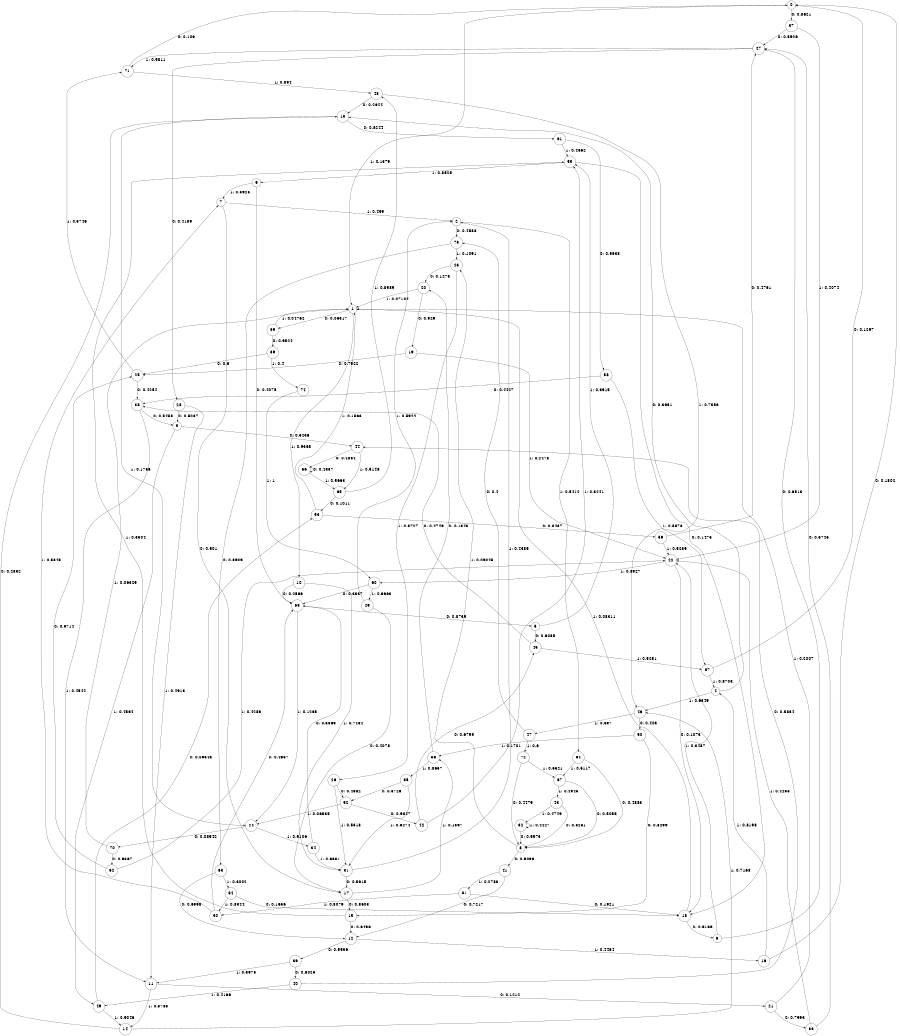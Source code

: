 digraph "ch23randomL8" {
size = "6,8.5";
ratio = "fill";
node [shape = circle];
node [fontsize = 24];
edge [fontsize = 24];
0 -> 37 [label = "0: 0.8621   "];
0 -> 1 [label = "1: 0.1379   "];
1 -> 69 [label = "0: 0.06317  "];
1 -> 10 [label = "1: 0.9368   "];
2 -> 73 [label = "0: 0.4588   "];
2 -> 64 [label = "1: 0.5412   "];
3 -> 44 [label = "0: 0.5436   "];
3 -> 49 [label = "1: 0.4564   "];
4 -> 13 [label = "0: 0.3651   "];
4 -> 46 [label = "1: 0.6349   "];
5 -> 45 [label = "0: 0.6085   "];
5 -> 55 [label = "1: 0.3915   "];
6 -> 27 [label = "0: 0.6513   "];
6 -> 22 [label = "1: 0.3487   "];
7 -> 17 [label = "0: 0.501    "];
7 -> 2 [label = "1: 0.499    "];
8 -> 41 [label = "0: 0.9096   "];
8 -> 23 [label = "1: 0.09045  "];
9 -> 68 [label = "0: 0.4075   "];
9 -> 7 [label = "1: 0.5925   "];
10 -> 68 [label = "0: 0.2566   "];
10 -> 31 [label = "1: 0.7434   "];
11 -> 21 [label = "0: 0.1212   "];
11 -> 14 [label = "1: 0.8788   "];
12 -> 36 [label = "0: 0.5536   "];
12 -> 16 [label = "1: 0.4464   "];
13 -> 61 [label = "0: 0.8244   "];
13 -> 24 [label = "1: 0.1756   "];
14 -> 13 [label = "0: 0.2832   "];
14 -> 46 [label = "1: 0.7168   "];
15 -> 12 [label = "0: 0.6496   "];
15 -> 55 [label = "1: 0.3504   "];
16 -> 0 [label = "0: 0.1802   "];
16 -> 4 [label = "1: 0.8198   "];
17 -> 15 [label = "0: 0.8603   "];
17 -> 56 [label = "1: 0.1397   "];
18 -> 6 [label = "0: 0.9169   "];
18 -> 1 [label = "1: 0.08311  "];
19 -> 25 [label = "0: 0.7522   "];
19 -> 22 [label = "1: 0.2478   "];
20 -> 19 [label = "0: 0.929    "];
20 -> 1 [label = "1: 0.07104  "];
21 -> 33 [label = "0: 0.7993   "];
21 -> 1 [label = "1: 0.2007   "];
22 -> 18 [label = "0: 0.1073   "];
22 -> 60 [label = "1: 0.8927   "];
23 -> 20 [label = "0: 0.1273   "];
23 -> 26 [label = "1: 0.8727   "];
24 -> 70 [label = "0: 0.08942  "];
24 -> 34 [label = "1: 0.9106   "];
25 -> 38 [label = "0: 0.4254   "];
25 -> 71 [label = "1: 0.5746   "];
26 -> 52 [label = "0: 0.4682   "];
26 -> 31 [label = "1: 0.5318   "];
27 -> 28 [label = "0: 0.4189   "];
27 -> 71 [label = "1: 0.5811   "];
28 -> 3 [label = "0: 0.5087   "];
28 -> 11 [label = "1: 0.4913   "];
29 -> 17 [label = "0: 0.4078   "];
29 -> 2 [label = "1: 0.5922   "];
30 -> 68 [label = "0: 0.4657   "];
30 -> 7 [label = "1: 0.5343   "];
31 -> 17 [label = "0: 0.5615   "];
31 -> 2 [label = "1: 0.4385   "];
32 -> 8 [label = "0: 0.5573   "];
32 -> 32 [label = "1: 0.4427   "];
33 -> 27 [label = "0: 0.5745   "];
33 -> 22 [label = "1: 0.4255   "];
34 -> 68 [label = "0: 0.3369   "];
34 -> 31 [label = "1: 0.6631   "];
35 -> 52 [label = "0: 0.3726   "];
35 -> 31 [label = "1: 0.6274   "];
36 -> 40 [label = "0: 0.6025   "];
36 -> 11 [label = "1: 0.3975   "];
37 -> 27 [label = "0: 0.5926   "];
37 -> 22 [label = "1: 0.4074   "];
38 -> 3 [label = "0: 0.5458   "];
38 -> 11 [label = "1: 0.4542   "];
39 -> 25 [label = "0: 0.6      "];
39 -> 74 [label = "1: 0.4      "];
40 -> 44 [label = "0: 0.5834   "];
40 -> 49 [label = "1: 0.4166   "];
41 -> 12 [label = "0: 0.7217   "];
41 -> 51 [label = "1: 0.2783   "];
42 -> 45 [label = "0: 0.6759   "];
42 -> 55 [label = "1: 0.3241   "];
43 -> 8 [label = "0: 0.5251   "];
43 -> 32 [label = "1: 0.4749   "];
44 -> 66 [label = "0: 0.4854   "];
44 -> 65 [label = "1: 0.5146   "];
45 -> 38 [label = "0: 0.4749   "];
45 -> 57 [label = "1: 0.5251   "];
46 -> 50 [label = "0: 0.403    "];
46 -> 47 [label = "1: 0.597    "];
47 -> 73 [label = "0: 0.4      "];
47 -> 72 [label = "1: 0.6      "];
48 -> 13 [label = "0: 0.2644   "];
48 -> 46 [label = "1: 0.7356   "];
49 -> 53 [label = "0: 0.09543  "];
49 -> 14 [label = "1: 0.9046   "];
50 -> 15 [label = "0: 0.8299   "];
50 -> 56 [label = "1: 0.1701   "];
51 -> 18 [label = "0: 0.1921   "];
51 -> 30 [label = "1: 0.8079   "];
52 -> 42 [label = "0: 0.9347   "];
52 -> 24 [label = "1: 0.06535  "];
53 -> 59 [label = "0: 0.8437   "];
53 -> 1 [label = "1: 0.1563   "];
54 -> 18 [label = "0: 0.1656   "];
54 -> 30 [label = "1: 0.8344   "];
55 -> 18 [label = "0: 0.1475   "];
55 -> 9 [label = "1: 0.8525   "];
56 -> 20 [label = "0: 0.1343   "];
56 -> 35 [label = "1: 0.8657   "];
57 -> 0 [label = "0: 0.1297   "];
57 -> 4 [label = "1: 0.8703   "];
58 -> 38 [label = "0: 0.4427   "];
58 -> 57 [label = "1: 0.5573   "];
59 -> 27 [label = "0: 0.4761   "];
59 -> 22 [label = "1: 0.5239   "];
60 -> 68 [label = "0: 0.3337   "];
60 -> 29 [label = "1: 0.6663   "];
61 -> 58 [label = "0: 0.5638   "];
61 -> 55 [label = "1: 0.4362   "];
62 -> 25 [label = "0: 0.5714   "];
62 -> 22 [label = "1: 0.4286   "];
63 -> 12 [label = "0: 0.6998   "];
63 -> 54 [label = "1: 0.3002   "];
64 -> 8 [label = "0: 0.4883   "];
64 -> 67 [label = "1: 0.5117   "];
65 -> 53 [label = "0: 0.1011   "];
65 -> 48 [label = "1: 0.8989   "];
66 -> 66 [label = "0: 0.4337   "];
66 -> 65 [label = "1: 0.5663   "];
67 -> 8 [label = "0: 0.5055   "];
67 -> 43 [label = "1: 0.4945   "];
68 -> 5 [label = "0: 0.8735   "];
68 -> 24 [label = "1: 0.1265   "];
69 -> 39 [label = "0: 0.9524   "];
69 -> 1 [label = "1: 0.04762  "];
70 -> 62 [label = "0: 0.9367   "];
70 -> 1 [label = "1: 0.06329  "];
71 -> 0 [label = "0: 0.106    "];
71 -> 48 [label = "1: 0.894    "];
72 -> 8 [label = "0: 0.4479   "];
72 -> 67 [label = "1: 0.5521   "];
73 -> 63 [label = "0: 0.8909   "];
73 -> 23 [label = "1: 0.1091   "];
74 -> 60 [label = "1: 1        "];
}